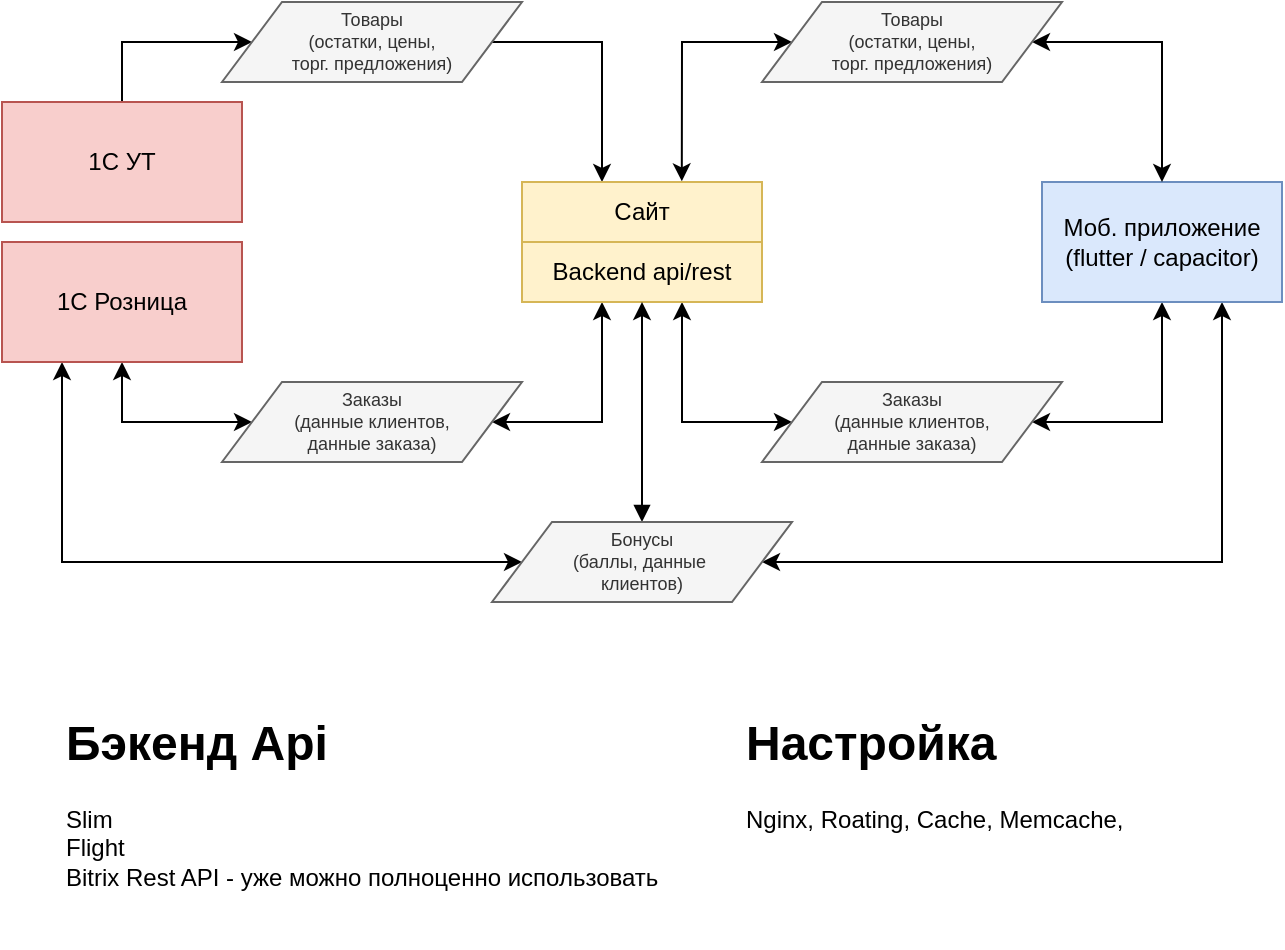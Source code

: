 <mxfile version="26.0.16">
  <diagram id="prtHgNgQTEPvFCAcTncT" name="Page-1">
    <mxGraphModel dx="683" dy="368" grid="1" gridSize="10" guides="1" tooltips="1" connect="1" arrows="1" fold="1" page="1" pageScale="1" pageWidth="827" pageHeight="1169" math="0" shadow="0">
      <root>
        <mxCell id="0" />
        <mxCell id="1" parent="0" />
        <mxCell id="5-2qtGXvS5xHU3MuhLib-55" value="" style="edgeStyle=orthogonalEdgeStyle;rounded=0;orthogonalLoop=1;jettySize=auto;html=1;fontSize=12;entryX=0.75;entryY=1;entryDx=0;entryDy=0;startArrow=classic;startFill=1;exitX=1;exitY=0.5;exitDx=0;exitDy=0;" parent="1" source="5-2qtGXvS5xHU3MuhLib-36" target="5-2qtGXvS5xHU3MuhLib-4" edge="1">
          <mxGeometry relative="1" as="geometry">
            <mxPoint x="410" y="270" as="targetPoint" />
            <Array as="points">
              <mxPoint x="700" y="310" />
            </Array>
          </mxGeometry>
        </mxCell>
        <mxCell id="5-2qtGXvS5xHU3MuhLib-24" value="" style="edgeStyle=orthogonalEdgeStyle;rounded=0;orthogonalLoop=1;jettySize=auto;html=1;fontSize=9;entryX=0;entryY=0.5;entryDx=0;entryDy=0;" parent="1" source="5-2qtGXvS5xHU3MuhLib-1" target="5-2qtGXvS5xHU3MuhLib-8" edge="1">
          <mxGeometry relative="1" as="geometry">
            <mxPoint x="150" y="40.0" as="targetPoint" />
            <Array as="points">
              <mxPoint x="150" y="50" />
            </Array>
          </mxGeometry>
        </mxCell>
        <mxCell id="5-2qtGXvS5xHU3MuhLib-26" value="" style="edgeStyle=orthogonalEdgeStyle;rounded=0;orthogonalLoop=1;jettySize=auto;html=1;fontSize=9;entryX=0;entryY=0.5;entryDx=0;entryDy=0;startArrow=classic;startFill=1;exitX=0.5;exitY=1;exitDx=0;exitDy=0;" parent="1" source="w8VKoTtQc_PRtIW7IpND-1" target="5-2qtGXvS5xHU3MuhLib-9" edge="1">
          <mxGeometry relative="1" as="geometry">
            <mxPoint x="150" y="260" as="targetPoint" />
            <Array as="points">
              <mxPoint x="150" y="240" />
            </Array>
            <mxPoint x="150" y="230" as="sourcePoint" />
          </mxGeometry>
        </mxCell>
        <mxCell id="5-2qtGXvS5xHU3MuhLib-1" value="1C УТ" style="rounded=0;whiteSpace=wrap;html=1;fillColor=#f8cecc;strokeColor=#b85450;" parent="1" vertex="1">
          <mxGeometry x="90" y="80" width="120" height="60" as="geometry" />
        </mxCell>
        <mxCell id="5-2qtGXvS5xHU3MuhLib-32" value="" style="edgeStyle=orthogonalEdgeStyle;rounded=0;orthogonalLoop=1;jettySize=auto;html=1;fontSize=9;entryX=1;entryY=0.5;entryDx=0;entryDy=0;startArrow=classic;startFill=1;" parent="1" source="5-2qtGXvS5xHU3MuhLib-3" target="5-2qtGXvS5xHU3MuhLib-9" edge="1">
          <mxGeometry relative="1" as="geometry">
            <mxPoint x="400" y="260" as="targetPoint" />
            <Array as="points">
              <mxPoint x="390" y="240" />
            </Array>
          </mxGeometry>
        </mxCell>
        <mxCell id="5-2qtGXvS5xHU3MuhLib-46" value="" style="edgeStyle=orthogonalEdgeStyle;rounded=0;orthogonalLoop=1;jettySize=auto;html=1;fontSize=12;entryX=0;entryY=0.5;entryDx=0;entryDy=0;startArrow=classic;startFill=1;exitX=0.666;exitY=-0.011;exitDx=0;exitDy=0;exitPerimeter=0;" parent="1" source="8l-BDvRLn1PpK2DU6Yb2-3" target="5-2qtGXvS5xHU3MuhLib-34" edge="1">
          <mxGeometry relative="1" as="geometry">
            <mxPoint x="490" y="50" as="targetPoint" />
            <Array as="points">
              <mxPoint x="430" y="117" />
              <mxPoint x="430" y="50" />
            </Array>
            <mxPoint x="430" y="110" as="sourcePoint" />
          </mxGeometry>
        </mxCell>
        <mxCell id="5-2qtGXvS5xHU3MuhLib-50" value="" style="edgeStyle=orthogonalEdgeStyle;rounded=0;orthogonalLoop=1;jettySize=auto;html=1;fontSize=12;entryX=0;entryY=0.5;entryDx=0;entryDy=0;startArrow=classic;startFill=1;" parent="1" source="5-2qtGXvS5xHU3MuhLib-3" target="5-2qtGXvS5xHU3MuhLib-35" edge="1">
          <mxGeometry relative="1" as="geometry">
            <mxPoint x="410" y="260" as="targetPoint" />
            <Array as="points">
              <mxPoint x="430" y="240" />
            </Array>
          </mxGeometry>
        </mxCell>
        <mxCell id="5-2qtGXvS5xHU3MuhLib-3" value="&lt;div&gt;Backend api/rest&lt;/div&gt;" style="rounded=0;whiteSpace=wrap;html=1;fillColor=#fff2cc;strokeColor=#d6b656;" parent="1" vertex="1">
          <mxGeometry x="350" y="150" width="120" height="30" as="geometry" />
        </mxCell>
        <mxCell id="5-2qtGXvS5xHU3MuhLib-38" value="" style="edgeStyle=orthogonalEdgeStyle;rounded=0;orthogonalLoop=1;jettySize=auto;html=1;fontSize=12;startArrow=classic;startFill=1;exitX=1;exitY=0.5;exitDx=0;exitDy=0;" parent="1" source="5-2qtGXvS5xHU3MuhLib-35" target="5-2qtGXvS5xHU3MuhLib-4" edge="1">
          <mxGeometry relative="1" as="geometry">
            <mxPoint x="640" y="240" as="sourcePoint" />
            <Array as="points">
              <mxPoint x="670" y="240" />
            </Array>
          </mxGeometry>
        </mxCell>
        <mxCell id="5-2qtGXvS5xHU3MuhLib-4" value="Моб. приложение&lt;div&gt;(flutter / c&lt;span style=&quot;background-color: transparent; color: light-dark(rgb(0, 0, 0), rgb(255, 255, 255));&quot;&gt;apacitor)&lt;/span&gt;&lt;/div&gt;" style="rounded=0;whiteSpace=wrap;html=1;fillColor=#dae8fc;strokeColor=#6c8ebf;" parent="1" vertex="1">
          <mxGeometry x="610" y="120" width="120" height="60" as="geometry" />
        </mxCell>
        <mxCell id="5-2qtGXvS5xHU3MuhLib-18" value="" style="edgeStyle=orthogonalEdgeStyle;rounded=0;orthogonalLoop=1;jettySize=auto;html=1;fontSize=9;" parent="1" source="5-2qtGXvS5xHU3MuhLib-8" edge="1">
          <mxGeometry relative="1" as="geometry">
            <mxPoint x="390" y="120" as="targetPoint" />
            <Array as="points">
              <mxPoint x="390" y="50" />
            </Array>
          </mxGeometry>
        </mxCell>
        <mxCell id="5-2qtGXvS5xHU3MuhLib-8" value="&lt;span&gt;Товары &lt;br&gt;(остатки, цены, &lt;br&gt;торг. предложения)&lt;/span&gt;" style="shape=parallelogram;perimeter=parallelogramPerimeter;whiteSpace=wrap;html=1;fontSize=9;fillColor=#f5f5f5;strokeColor=#666666;fontColor=#333333;" parent="1" vertex="1">
          <mxGeometry x="200" y="30" width="150" height="40" as="geometry" />
        </mxCell>
        <mxCell id="5-2qtGXvS5xHU3MuhLib-9" value="&lt;span&gt;Заказы &lt;br&gt;(данные клиентов, &lt;br&gt;данные заказа)&lt;/span&gt;" style="shape=parallelogram;perimeter=parallelogramPerimeter;whiteSpace=wrap;html=1;fontSize=9;fillColor=#f5f5f5;strokeColor=#666666;fontColor=#333333;" parent="1" vertex="1">
          <mxGeometry x="200" y="220" width="150" height="40" as="geometry" />
        </mxCell>
        <mxCell id="5-2qtGXvS5xHU3MuhLib-52" value="" style="edgeStyle=orthogonalEdgeStyle;rounded=0;orthogonalLoop=1;jettySize=auto;html=1;fontSize=12;startArrow=classic;startFill=1;" parent="1" source="5-2qtGXvS5xHU3MuhLib-34" edge="1">
          <mxGeometry relative="1" as="geometry">
            <mxPoint x="670" y="120" as="targetPoint" />
            <Array as="points">
              <mxPoint x="670" y="50" />
              <mxPoint x="670" y="120" />
            </Array>
          </mxGeometry>
        </mxCell>
        <mxCell id="5-2qtGXvS5xHU3MuhLib-34" value="&lt;span&gt;Товары &lt;br&gt;(остатки, цены, &lt;br&gt;торг. предложения)&lt;/span&gt;" style="shape=parallelogram;perimeter=parallelogramPerimeter;whiteSpace=wrap;html=1;fontSize=9;fillColor=#f5f5f5;strokeColor=#666666;fontColor=#333333;" parent="1" vertex="1">
          <mxGeometry x="470" y="30" width="150" height="40" as="geometry" />
        </mxCell>
        <mxCell id="5-2qtGXvS5xHU3MuhLib-35" value="&lt;span&gt;Заказы &lt;br&gt;(данные клиентов, &lt;br&gt;данные заказа)&lt;/span&gt;" style="shape=parallelogram;perimeter=parallelogramPerimeter;whiteSpace=wrap;html=1;fontSize=9;fillColor=#f5f5f5;strokeColor=#666666;fontColor=#333333;" parent="1" vertex="1">
          <mxGeometry x="470" y="220" width="150" height="40" as="geometry" />
        </mxCell>
        <mxCell id="5-2qtGXvS5xHU3MuhLib-57" value="" style="edgeStyle=orthogonalEdgeStyle;rounded=0;orthogonalLoop=1;jettySize=auto;html=1;fontSize=12;startArrow=classic;startFill=1;entryX=0.25;entryY=1;entryDx=0;entryDy=0;" parent="1" source="5-2qtGXvS5xHU3MuhLib-36" edge="1" target="w8VKoTtQc_PRtIW7IpND-1">
          <mxGeometry relative="1" as="geometry">
            <mxPoint x="120" y="220" as="targetPoint" />
            <Array as="points">
              <mxPoint x="120" y="310" />
            </Array>
          </mxGeometry>
        </mxCell>
        <mxCell id="5-2qtGXvS5xHU3MuhLib-59" value="" style="edgeStyle=orthogonalEdgeStyle;rounded=0;orthogonalLoop=1;jettySize=auto;html=1;fontSize=12;entryX=0.5;entryY=1;entryDx=0;entryDy=0;startArrow=block;startFill=1;" parent="1" source="5-2qtGXvS5xHU3MuhLib-36" target="5-2qtGXvS5xHU3MuhLib-3" edge="1">
          <mxGeometry relative="1" as="geometry">
            <mxPoint x="410" y="270" as="targetPoint" />
          </mxGeometry>
        </mxCell>
        <mxCell id="5-2qtGXvS5xHU3MuhLib-36" value="&lt;span&gt;Бонусы&lt;br&gt;(баллы, данные&amp;nbsp;&lt;br&gt;клиентов)&lt;/span&gt;" style="shape=parallelogram;perimeter=parallelogramPerimeter;whiteSpace=wrap;html=1;fontSize=9;fillColor=#f5f5f5;strokeColor=#666666;fontColor=#333333;" parent="1" vertex="1">
          <mxGeometry x="335" y="290" width="150" height="40" as="geometry" />
        </mxCell>
        <mxCell id="8l-BDvRLn1PpK2DU6Yb2-1" value="&lt;h1 style=&quot;margin-top: 0px;&quot;&gt;Бэкенд Api&lt;/h1&gt;&lt;p&gt;Slim&lt;br&gt;&lt;span style=&quot;background-color: transparent; color: light-dark(rgb(0, 0, 0), rgb(255, 255, 255)); font-family: inherit; font-size: inherit; font-style: inherit; font-variant-ligatures: inherit; font-variant-caps: inherit; font-weight: inherit;&quot;&gt;Flight&lt;br&gt;&lt;/span&gt;&lt;span style=&quot;background-color: transparent; color: light-dark(rgb(0, 0, 0), rgb(255, 255, 255));&quot;&gt;Bitrix Rest API - уже можно полноценно использовать&lt;/span&gt;&lt;/p&gt;" style="text;html=1;whiteSpace=wrap;overflow=hidden;rounded=0;" parent="1" vertex="1">
          <mxGeometry x="120" y="380" width="310" height="120" as="geometry" />
        </mxCell>
        <mxCell id="8l-BDvRLn1PpK2DU6Yb2-2" value="&lt;h1 style=&quot;margin-top: 0px;&quot;&gt;Настройка&lt;/h1&gt;&lt;p&gt;Nginx,&amp;nbsp;&lt;span style=&quot;background-color: transparent; color: light-dark(rgb(0, 0, 0), rgb(255, 255, 255));&quot;&gt;Roating,&amp;nbsp;&lt;/span&gt;&lt;span style=&quot;background-color: transparent; color: light-dark(rgb(0, 0, 0), rgb(255, 255, 255));&quot;&gt;Cache, Memcache,&lt;/span&gt;&lt;/p&gt;" style="text;html=1;whiteSpace=wrap;overflow=hidden;rounded=0;" parent="1" vertex="1">
          <mxGeometry x="460" y="380" width="270" height="120" as="geometry" />
        </mxCell>
        <mxCell id="8l-BDvRLn1PpK2DU6Yb2-3" value="Сайт" style="rounded=0;whiteSpace=wrap;html=1;fillColor=#fff2cc;strokeColor=#d6b656;" parent="1" vertex="1">
          <mxGeometry x="350" y="120" width="120" height="30" as="geometry" />
        </mxCell>
        <mxCell id="w8VKoTtQc_PRtIW7IpND-1" value="1C Розница" style="rounded=0;whiteSpace=wrap;html=1;fillColor=#f8cecc;strokeColor=#b85450;" vertex="1" parent="1">
          <mxGeometry x="90" y="150" width="120" height="60" as="geometry" />
        </mxCell>
      </root>
    </mxGraphModel>
  </diagram>
</mxfile>
